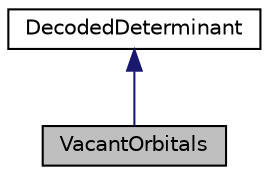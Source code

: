 digraph "VacantOrbitals"
{
  edge [fontname="Helvetica",fontsize="10",labelfontname="Helvetica",labelfontsize="10"];
  node [fontname="Helvetica",fontsize="10",shape=record];
  Node1 [label="VacantOrbitals",height=0.2,width=0.4,color="black", fillcolor="grey75", style="filled", fontcolor="black"];
  Node2 -> Node1 [dir="back",color="midnightblue",fontsize="10",style="solid",fontname="Helvetica"];
  Node2 [label="DecodedDeterminant",height=0.2,width=0.4,color="black", fillcolor="white", style="filled",URL="$structDecodedDeterminant.html"];
}
